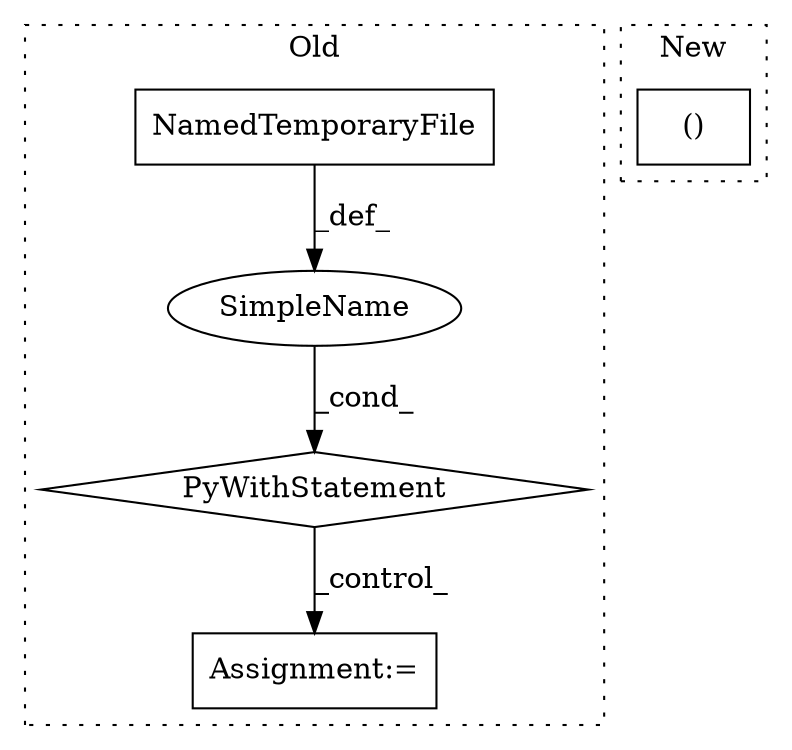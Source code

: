 digraph G {
subgraph cluster0 {
1 [label="NamedTemporaryFile" a="32" s="1031,1073" l="19,1" shape="box"];
3 [label="Assignment:=" a="7" s="1149" l="1" shape="box"];
4 [label="SimpleName" a="42" s="" l="" shape="ellipse"];
5 [label="PyWithStatement" a="104" s="1012,1074" l="10,2" shape="diamond"];
label = "Old";
style="dotted";
}
subgraph cluster1 {
2 [label="()" a="106" s="1075" l="25" shape="box"];
label = "New";
style="dotted";
}
1 -> 4 [label="_def_"];
4 -> 5 [label="_cond_"];
5 -> 3 [label="_control_"];
}
